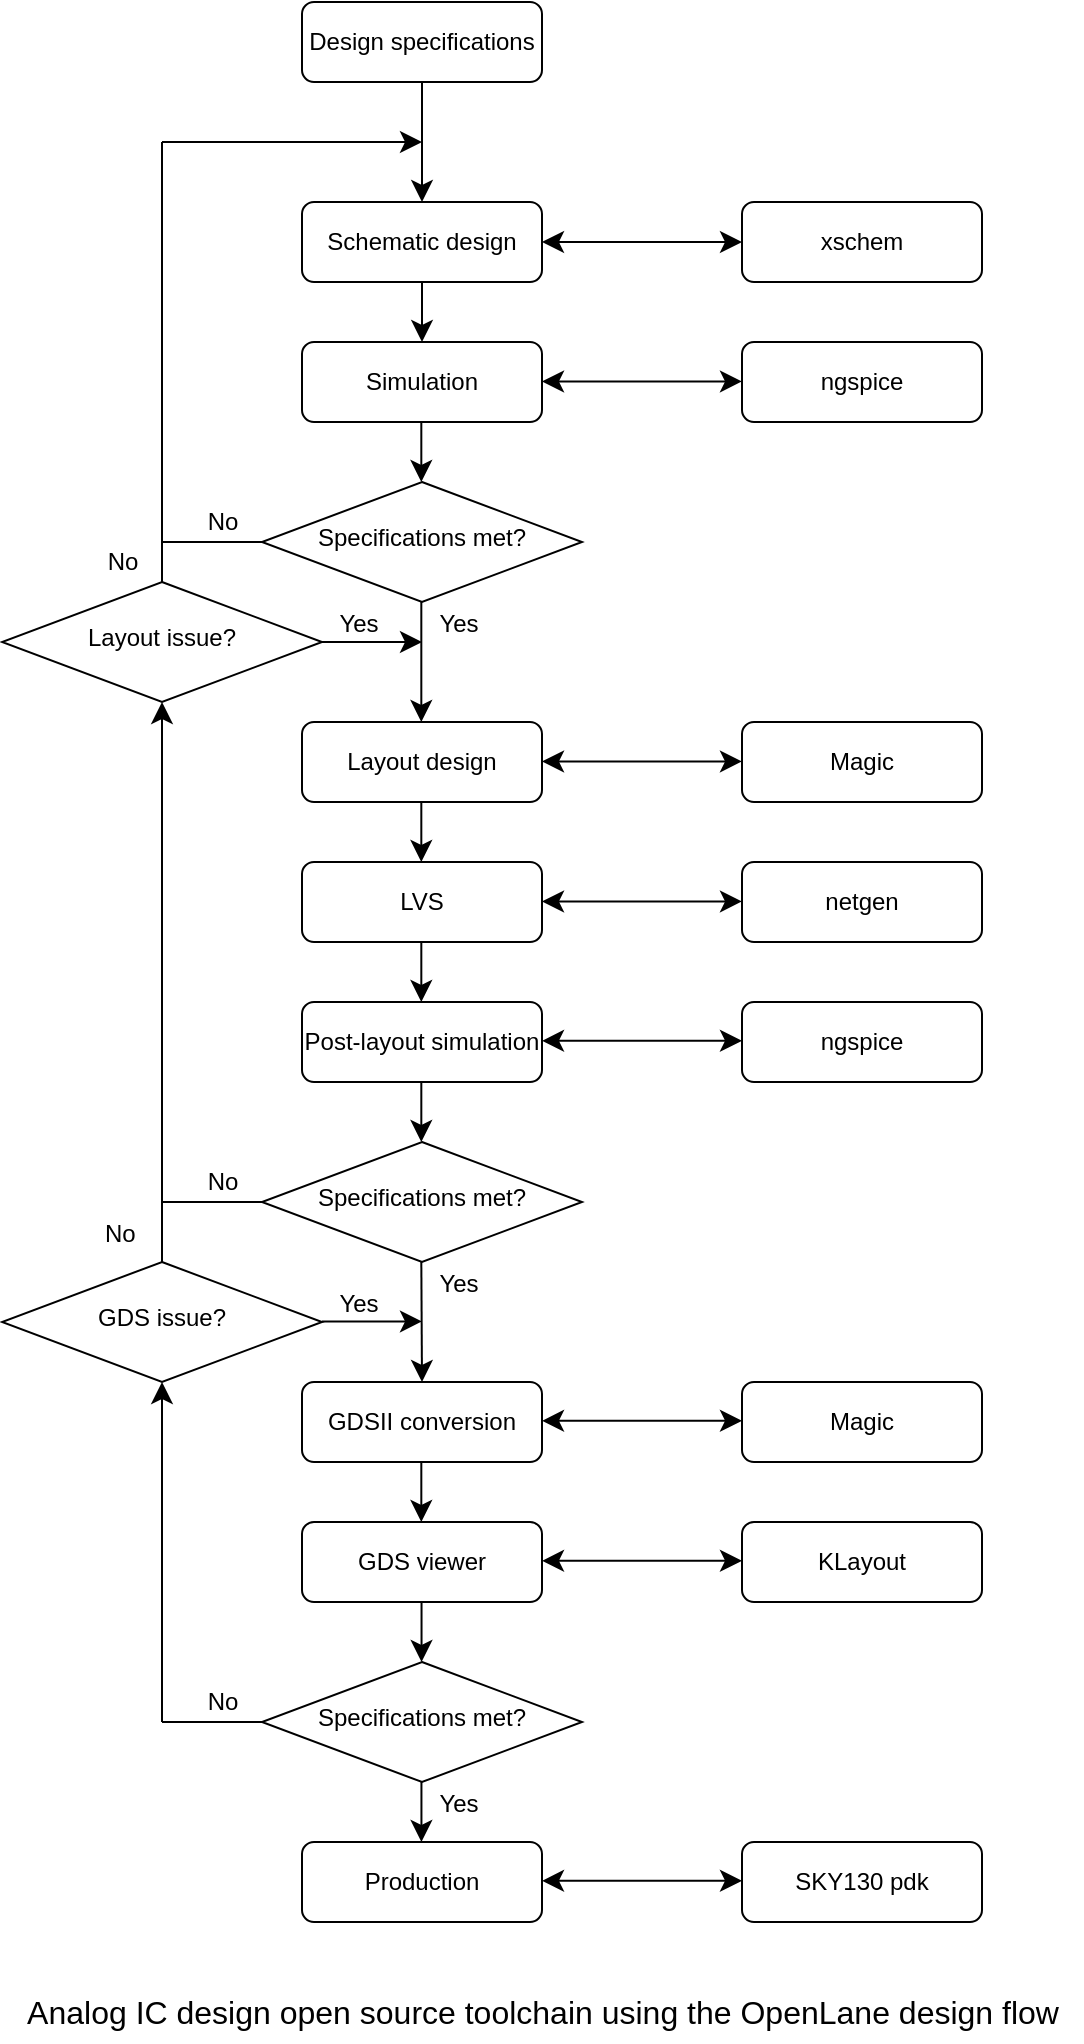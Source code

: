<mxfile version="24.0.4" type="github">
  <diagram id="C5RBs43oDa-KdzZeNtuy" name="Page-1">
    <mxGraphModel dx="828" dy="1126" grid="1" gridSize="10" guides="1" tooltips="1" connect="1" arrows="1" fold="1" page="1" pageScale="1" pageWidth="827" pageHeight="1169" math="0" shadow="0">
      <root>
        <mxCell id="WIyWlLk6GJQsqaUBKTNV-0" />
        <mxCell id="WIyWlLk6GJQsqaUBKTNV-1" parent="WIyWlLk6GJQsqaUBKTNV-0" />
        <mxCell id="WIyWlLk6GJQsqaUBKTNV-3" value="Schematic design" style="rounded=1;whiteSpace=wrap;html=1;fontSize=12;glass=0;strokeWidth=1;shadow=0;labelBackgroundColor=none;" parent="WIyWlLk6GJQsqaUBKTNV-1" vertex="1">
          <mxGeometry x="180" y="120" width="120" height="40" as="geometry" />
        </mxCell>
        <mxCell id="vW60CGSpnrofZByN1J5r-2" style="edgeStyle=none;curved=1;rounded=0;orthogonalLoop=1;jettySize=auto;html=1;fontSize=12;startSize=8;endSize=8;labelBackgroundColor=none;fontColor=default;" edge="1" parent="WIyWlLk6GJQsqaUBKTNV-1" target="WIyWlLk6GJQsqaUBKTNV-3">
          <mxGeometry relative="1" as="geometry">
            <mxPoint x="240" y="60" as="sourcePoint" />
          </mxGeometry>
        </mxCell>
        <mxCell id="vW60CGSpnrofZByN1J5r-1" value="Design specifications" style="rounded=1;whiteSpace=wrap;html=1;fontSize=12;glass=0;strokeWidth=1;shadow=0;labelBackgroundColor=none;" vertex="1" parent="WIyWlLk6GJQsqaUBKTNV-1">
          <mxGeometry x="180" y="20" width="120" height="40" as="geometry" />
        </mxCell>
        <mxCell id="vW60CGSpnrofZByN1J5r-5" value="" style="endArrow=none;html=1;rounded=0;fontSize=12;startSize=8;endSize=8;curved=1;entryX=0;entryY=0.5;entryDx=0;entryDy=0;labelBackgroundColor=none;fontColor=default;" edge="1" parent="WIyWlLk6GJQsqaUBKTNV-1" target="WIyWlLk6GJQsqaUBKTNV-6">
          <mxGeometry width="50" height="50" relative="1" as="geometry">
            <mxPoint x="110" y="290" as="sourcePoint" />
            <mxPoint x="160" y="240" as="targetPoint" />
          </mxGeometry>
        </mxCell>
        <mxCell id="vW60CGSpnrofZByN1J5r-11" value="No" style="edgeLabel;html=1;align=center;verticalAlign=middle;resizable=0;points=[];fontSize=12;labelBackgroundColor=none;" vertex="1" connectable="0" parent="vW60CGSpnrofZByN1J5r-5">
          <mxGeometry x="-0.433" y="1" relative="1" as="geometry">
            <mxPoint x="16" y="-9" as="offset" />
          </mxGeometry>
        </mxCell>
        <mxCell id="vW60CGSpnrofZByN1J5r-6" value="" style="endArrow=classic;html=1;rounded=0;fontSize=12;startSize=8;endSize=8;curved=1;labelBackgroundColor=none;fontColor=default;" edge="1" parent="WIyWlLk6GJQsqaUBKTNV-1">
          <mxGeometry width="50" height="50" relative="1" as="geometry">
            <mxPoint x="110" y="90" as="sourcePoint" />
            <mxPoint x="240" y="90" as="targetPoint" />
          </mxGeometry>
        </mxCell>
        <mxCell id="vW60CGSpnrofZByN1J5r-7" value="" style="endArrow=none;html=1;rounded=0;fontSize=12;startSize=8;endSize=8;curved=1;labelBackgroundColor=none;fontColor=default;" edge="1" parent="WIyWlLk6GJQsqaUBKTNV-1">
          <mxGeometry width="50" height="50" relative="1" as="geometry">
            <mxPoint x="110" y="290" as="sourcePoint" />
            <mxPoint x="110" y="90" as="targetPoint" />
          </mxGeometry>
        </mxCell>
        <mxCell id="WIyWlLk6GJQsqaUBKTNV-6" value="Specifications met?" style="rhombus;whiteSpace=wrap;html=1;shadow=0;fontFamily=Helvetica;fontSize=12;align=center;strokeWidth=1;spacing=6;spacingTop=-4;labelBackgroundColor=none;" parent="WIyWlLk6GJQsqaUBKTNV-1" vertex="1">
          <mxGeometry x="160" y="260" width="160" height="60" as="geometry" />
        </mxCell>
        <mxCell id="vW60CGSpnrofZByN1J5r-14" value="Simulation" style="rounded=1;whiteSpace=wrap;html=1;fontSize=12;glass=0;strokeWidth=1;shadow=0;labelBackgroundColor=none;" vertex="1" parent="WIyWlLk6GJQsqaUBKTNV-1">
          <mxGeometry x="180" y="190" width="120" height="40" as="geometry" />
        </mxCell>
        <mxCell id="vW60CGSpnrofZByN1J5r-16" value="Layout design" style="rounded=1;whiteSpace=wrap;html=1;fontSize=12;glass=0;strokeWidth=1;shadow=0;labelBackgroundColor=none;" vertex="1" parent="WIyWlLk6GJQsqaUBKTNV-1">
          <mxGeometry x="180" y="380" width="120" height="40" as="geometry" />
        </mxCell>
        <mxCell id="vW60CGSpnrofZByN1J5r-21" value="LVS" style="rounded=1;whiteSpace=wrap;html=1;fontSize=12;glass=0;strokeWidth=1;shadow=0;labelBackgroundColor=none;" vertex="1" parent="WIyWlLk6GJQsqaUBKTNV-1">
          <mxGeometry x="180" y="450" width="120" height="40" as="geometry" />
        </mxCell>
        <mxCell id="vW60CGSpnrofZByN1J5r-22" value="Post-layout simulation" style="rounded=1;whiteSpace=wrap;html=1;fontSize=12;glass=0;strokeWidth=1;shadow=0;labelBackgroundColor=none;" vertex="1" parent="WIyWlLk6GJQsqaUBKTNV-1">
          <mxGeometry x="180" y="520" width="120" height="40" as="geometry" />
        </mxCell>
        <mxCell id="vW60CGSpnrofZByN1J5r-26" value="" style="endArrow=none;html=1;rounded=0;fontSize=12;startSize=8;endSize=8;curved=1;entryX=0;entryY=0.5;entryDx=0;entryDy=0;labelBackgroundColor=none;fontColor=default;" edge="1" parent="WIyWlLk6GJQsqaUBKTNV-1" target="vW60CGSpnrofZByN1J5r-28">
          <mxGeometry width="50" height="50" relative="1" as="geometry">
            <mxPoint x="110" y="620" as="sourcePoint" />
            <mxPoint x="160" y="570" as="targetPoint" />
          </mxGeometry>
        </mxCell>
        <mxCell id="vW60CGSpnrofZByN1J5r-27" value="No" style="edgeLabel;html=1;align=center;verticalAlign=middle;resizable=0;points=[];fontSize=12;labelBackgroundColor=none;" vertex="1" connectable="0" parent="vW60CGSpnrofZByN1J5r-26">
          <mxGeometry x="-0.433" y="1" relative="1" as="geometry">
            <mxPoint x="16" y="-9" as="offset" />
          </mxGeometry>
        </mxCell>
        <mxCell id="vW60CGSpnrofZByN1J5r-28" value="Specifications met?" style="rhombus;whiteSpace=wrap;html=1;shadow=0;fontFamily=Helvetica;fontSize=12;align=center;strokeWidth=1;spacing=6;spacingTop=-4;labelBackgroundColor=none;" vertex="1" parent="WIyWlLk6GJQsqaUBKTNV-1">
          <mxGeometry x="160" y="590" width="160" height="60" as="geometry" />
        </mxCell>
        <mxCell id="vW60CGSpnrofZByN1J5r-29" value="GDSII conversion" style="rounded=1;whiteSpace=wrap;html=1;fontSize=12;glass=0;strokeWidth=1;shadow=0;labelBackgroundColor=none;" vertex="1" parent="WIyWlLk6GJQsqaUBKTNV-1">
          <mxGeometry x="180" y="710" width="120" height="40" as="geometry" />
        </mxCell>
        <mxCell id="vW60CGSpnrofZByN1J5r-30" value="GDS viewer" style="rounded=1;whiteSpace=wrap;html=1;fontSize=12;glass=0;strokeWidth=1;shadow=0;labelBackgroundColor=none;" vertex="1" parent="WIyWlLk6GJQsqaUBKTNV-1">
          <mxGeometry x="180" y="780" width="120" height="40" as="geometry" />
        </mxCell>
        <mxCell id="vW60CGSpnrofZByN1J5r-31" value="" style="endArrow=classic;html=1;rounded=0;fontSize=12;startSize=8;endSize=8;curved=1;exitX=0.5;exitY=1;exitDx=0;exitDy=0;entryX=0.5;entryY=0;entryDx=0;entryDy=0;labelBackgroundColor=none;fontColor=default;" edge="1" parent="WIyWlLk6GJQsqaUBKTNV-1" source="WIyWlLk6GJQsqaUBKTNV-3" target="vW60CGSpnrofZByN1J5r-14">
          <mxGeometry width="50" height="50" relative="1" as="geometry">
            <mxPoint x="290" y="200" as="sourcePoint" />
            <mxPoint x="340" y="150" as="targetPoint" />
          </mxGeometry>
        </mxCell>
        <mxCell id="vW60CGSpnrofZByN1J5r-33" value="" style="endArrow=classic;html=1;rounded=0;fontSize=12;startSize=8;endSize=8;curved=1;exitX=0.5;exitY=1;exitDx=0;exitDy=0;entryX=0.5;entryY=0;entryDx=0;entryDy=0;labelBackgroundColor=none;fontColor=default;" edge="1" parent="WIyWlLk6GJQsqaUBKTNV-1">
          <mxGeometry width="50" height="50" relative="1" as="geometry">
            <mxPoint x="239.66" y="230" as="sourcePoint" />
            <mxPoint x="239.66" y="260" as="targetPoint" />
          </mxGeometry>
        </mxCell>
        <mxCell id="vW60CGSpnrofZByN1J5r-35" value="" style="endArrow=classic;html=1;rounded=0;fontSize=12;startSize=8;endSize=8;curved=1;exitX=0.5;exitY=1;exitDx=0;exitDy=0;entryX=0.5;entryY=0;entryDx=0;entryDy=0;labelBackgroundColor=none;fontColor=default;" edge="1" parent="WIyWlLk6GJQsqaUBKTNV-1">
          <mxGeometry width="50" height="50" relative="1" as="geometry">
            <mxPoint x="239.66" y="420" as="sourcePoint" />
            <mxPoint x="239.66" y="450" as="targetPoint" />
          </mxGeometry>
        </mxCell>
        <mxCell id="vW60CGSpnrofZByN1J5r-36" value="" style="endArrow=classic;html=1;rounded=0;fontSize=12;startSize=8;endSize=8;curved=1;exitX=0.5;exitY=1;exitDx=0;exitDy=0;entryX=0.5;entryY=0;entryDx=0;entryDy=0;labelBackgroundColor=none;fontColor=default;" edge="1" parent="WIyWlLk6GJQsqaUBKTNV-1">
          <mxGeometry width="50" height="50" relative="1" as="geometry">
            <mxPoint x="239.66" y="490" as="sourcePoint" />
            <mxPoint x="239.66" y="520" as="targetPoint" />
          </mxGeometry>
        </mxCell>
        <mxCell id="vW60CGSpnrofZByN1J5r-37" value="" style="endArrow=classic;html=1;rounded=0;fontSize=12;startSize=8;endSize=8;curved=1;exitX=0.5;exitY=1;exitDx=0;exitDy=0;entryX=0.5;entryY=0;entryDx=0;entryDy=0;labelBackgroundColor=none;fontColor=default;" edge="1" parent="WIyWlLk6GJQsqaUBKTNV-1">
          <mxGeometry width="50" height="50" relative="1" as="geometry">
            <mxPoint x="239.66" y="560" as="sourcePoint" />
            <mxPoint x="239.66" y="590" as="targetPoint" />
          </mxGeometry>
        </mxCell>
        <mxCell id="vW60CGSpnrofZByN1J5r-38" value="" style="endArrow=classic;html=1;rounded=0;fontSize=12;startSize=8;endSize=8;curved=1;exitX=0.5;exitY=1;exitDx=0;exitDy=0;entryX=0.5;entryY=0;entryDx=0;entryDy=0;labelBackgroundColor=none;fontColor=default;" edge="1" parent="WIyWlLk6GJQsqaUBKTNV-1" target="vW60CGSpnrofZByN1J5r-29">
          <mxGeometry width="50" height="50" relative="1" as="geometry">
            <mxPoint x="239.66" y="650" as="sourcePoint" />
            <mxPoint x="239.66" y="680" as="targetPoint" />
          </mxGeometry>
        </mxCell>
        <mxCell id="vW60CGSpnrofZByN1J5r-39" value="" style="endArrow=classic;html=1;rounded=0;fontSize=12;startSize=8;endSize=8;curved=1;exitX=0.5;exitY=1;exitDx=0;exitDy=0;entryX=0.5;entryY=0;entryDx=0;entryDy=0;labelBackgroundColor=none;fontColor=default;" edge="1" parent="WIyWlLk6GJQsqaUBKTNV-1">
          <mxGeometry width="50" height="50" relative="1" as="geometry">
            <mxPoint x="239.66" y="750" as="sourcePoint" />
            <mxPoint x="239.66" y="780" as="targetPoint" />
          </mxGeometry>
        </mxCell>
        <mxCell id="vW60CGSpnrofZByN1J5r-41" style="edgeStyle=none;curved=1;rounded=0;orthogonalLoop=1;jettySize=auto;html=1;fontSize=12;startSize=8;endSize=8;labelBackgroundColor=none;fontColor=default;" edge="1" parent="WIyWlLk6GJQsqaUBKTNV-1">
          <mxGeometry relative="1" as="geometry">
            <mxPoint x="239.66" y="320" as="sourcePoint" />
            <mxPoint x="239.66" y="380" as="targetPoint" />
          </mxGeometry>
        </mxCell>
        <mxCell id="vW60CGSpnrofZByN1J5r-44" value="Yes" style="edgeLabel;html=1;align=center;verticalAlign=middle;resizable=0;points=[];fontSize=12;labelBackgroundColor=none;" vertex="1" connectable="0" parent="WIyWlLk6GJQsqaUBKTNV-1">
          <mxGeometry x="259.998" y="330" as="geometry">
            <mxPoint x="-2" y="1" as="offset" />
          </mxGeometry>
        </mxCell>
        <mxCell id="vW60CGSpnrofZByN1J5r-45" value="Yes" style="edgeLabel;html=1;align=center;verticalAlign=middle;resizable=0;points=[];fontSize=12;labelBackgroundColor=none;" vertex="1" connectable="0" parent="WIyWlLk6GJQsqaUBKTNV-1">
          <mxGeometry x="259.998" y="660" as="geometry">
            <mxPoint x="-2" y="1" as="offset" />
          </mxGeometry>
        </mxCell>
        <mxCell id="vW60CGSpnrofZByN1J5r-46" value="Layout issue?" style="rhombus;whiteSpace=wrap;html=1;shadow=0;fontFamily=Helvetica;fontSize=12;align=center;strokeWidth=1;spacing=6;spacingTop=-4;labelBackgroundColor=none;" vertex="1" parent="WIyWlLk6GJQsqaUBKTNV-1">
          <mxGeometry x="30" y="310" width="160" height="60" as="geometry" />
        </mxCell>
        <mxCell id="vW60CGSpnrofZByN1J5r-47" value="" style="endArrow=classic;html=1;rounded=0;fontSize=12;startSize=8;endSize=8;curved=1;labelBackgroundColor=none;fontColor=default;" edge="1" parent="WIyWlLk6GJQsqaUBKTNV-1">
          <mxGeometry width="50" height="50" relative="1" as="geometry">
            <mxPoint x="190" y="340" as="sourcePoint" />
            <mxPoint x="240" y="340" as="targetPoint" />
          </mxGeometry>
        </mxCell>
        <mxCell id="vW60CGSpnrofZByN1J5r-48" value="Yes" style="edgeLabel;html=1;align=center;verticalAlign=middle;resizable=0;points=[];fontSize=12;labelBackgroundColor=none;" vertex="1" connectable="0" parent="WIyWlLk6GJQsqaUBKTNV-1">
          <mxGeometry x="209.998" y="330" as="geometry">
            <mxPoint x="-2" y="1" as="offset" />
          </mxGeometry>
        </mxCell>
        <mxCell id="vW60CGSpnrofZByN1J5r-49" value="" style="endArrow=none;html=1;rounded=0;fontSize=12;startSize=8;endSize=8;curved=1;exitX=0.5;exitY=0;exitDx=0;exitDy=0;labelBackgroundColor=none;fontColor=default;" edge="1" parent="WIyWlLk6GJQsqaUBKTNV-1" source="vW60CGSpnrofZByN1J5r-46">
          <mxGeometry width="50" height="50" relative="1" as="geometry">
            <mxPoint x="50" y="290" as="sourcePoint" />
            <mxPoint x="110" y="290" as="targetPoint" />
          </mxGeometry>
        </mxCell>
        <mxCell id="vW60CGSpnrofZByN1J5r-50" value="No" style="edgeLabel;html=1;align=center;verticalAlign=middle;resizable=0;points=[];fontSize=12;labelBackgroundColor=none;" vertex="1" connectable="0" parent="WIyWlLk6GJQsqaUBKTNV-1">
          <mxGeometry x="89.996" y="300" as="geometry" />
        </mxCell>
        <mxCell id="vW60CGSpnrofZByN1J5r-51" value="" style="endArrow=classic;html=1;rounded=0;fontSize=12;startSize=8;endSize=8;curved=1;entryX=0.5;entryY=1;entryDx=0;entryDy=0;" edge="1" parent="WIyWlLk6GJQsqaUBKTNV-1" target="vW60CGSpnrofZByN1J5r-46">
          <mxGeometry width="50" height="50" relative="1" as="geometry">
            <mxPoint x="110" y="620" as="sourcePoint" />
            <mxPoint x="40" y="430" as="targetPoint" />
          </mxGeometry>
        </mxCell>
        <mxCell id="vW60CGSpnrofZByN1J5r-52" value="" style="endArrow=none;html=1;rounded=0;fontSize=12;startSize=8;endSize=8;curved=1;entryX=0;entryY=0.5;entryDx=0;entryDy=0;labelBackgroundColor=none;fontColor=default;" edge="1" parent="WIyWlLk6GJQsqaUBKTNV-1" target="vW60CGSpnrofZByN1J5r-54">
          <mxGeometry width="50" height="50" relative="1" as="geometry">
            <mxPoint x="110" y="880" as="sourcePoint" />
            <mxPoint x="160" y="800" as="targetPoint" />
          </mxGeometry>
        </mxCell>
        <mxCell id="vW60CGSpnrofZByN1J5r-53" value="No" style="edgeLabel;html=1;align=center;verticalAlign=middle;resizable=0;points=[];fontSize=12;labelBackgroundColor=none;" vertex="1" connectable="0" parent="vW60CGSpnrofZByN1J5r-52">
          <mxGeometry x="-0.433" y="1" relative="1" as="geometry">
            <mxPoint x="16" y="-9" as="offset" />
          </mxGeometry>
        </mxCell>
        <mxCell id="vW60CGSpnrofZByN1J5r-54" value="Specifications met?" style="rhombus;whiteSpace=wrap;html=1;shadow=0;fontFamily=Helvetica;fontSize=12;align=center;strokeWidth=1;spacing=6;spacingTop=-4;labelBackgroundColor=none;" vertex="1" parent="WIyWlLk6GJQsqaUBKTNV-1">
          <mxGeometry x="160" y="850" width="160" height="60" as="geometry" />
        </mxCell>
        <mxCell id="vW60CGSpnrofZByN1J5r-55" value="Yes" style="edgeLabel;html=1;align=center;verticalAlign=middle;resizable=0;points=[];fontSize=12;labelBackgroundColor=none;" vertex="1" connectable="0" parent="WIyWlLk6GJQsqaUBKTNV-1">
          <mxGeometry x="259.998" y="920" as="geometry">
            <mxPoint x="-2" y="1" as="offset" />
          </mxGeometry>
        </mxCell>
        <mxCell id="vW60CGSpnrofZByN1J5r-56" value="" style="endArrow=classic;html=1;rounded=0;fontSize=12;startSize=8;endSize=8;curved=1;exitX=0.5;exitY=1;exitDx=0;exitDy=0;entryX=0.5;entryY=0;entryDx=0;entryDy=0;labelBackgroundColor=none;fontColor=default;" edge="1" parent="WIyWlLk6GJQsqaUBKTNV-1">
          <mxGeometry width="50" height="50" relative="1" as="geometry">
            <mxPoint x="239.77" y="820" as="sourcePoint" />
            <mxPoint x="239.77" y="850" as="targetPoint" />
          </mxGeometry>
        </mxCell>
        <mxCell id="vW60CGSpnrofZByN1J5r-57" value="GDS issue?" style="rhombus;whiteSpace=wrap;html=1;shadow=0;fontFamily=Helvetica;fontSize=12;align=center;strokeWidth=1;spacing=6;spacingTop=-4;labelBackgroundColor=none;" vertex="1" parent="WIyWlLk6GJQsqaUBKTNV-1">
          <mxGeometry x="30" y="650" width="160" height="60" as="geometry" />
        </mxCell>
        <mxCell id="vW60CGSpnrofZByN1J5r-58" value="" style="endArrow=classic;html=1;rounded=0;fontSize=12;startSize=8;endSize=8;curved=1;entryX=0.5;entryY=1;entryDx=0;entryDy=0;" edge="1" parent="WIyWlLk6GJQsqaUBKTNV-1" target="vW60CGSpnrofZByN1J5r-57">
          <mxGeometry width="50" height="50" relative="1" as="geometry">
            <mxPoint x="110" y="880" as="sourcePoint" />
            <mxPoint x="160" y="640" as="targetPoint" />
          </mxGeometry>
        </mxCell>
        <mxCell id="vW60CGSpnrofZByN1J5r-59" value="" style="endArrow=none;html=1;rounded=0;fontSize=12;startSize=8;endSize=8;curved=1;exitX=0.5;exitY=0;exitDx=0;exitDy=0;" edge="1" parent="WIyWlLk6GJQsqaUBKTNV-1" source="vW60CGSpnrofZByN1J5r-57">
          <mxGeometry width="50" height="50" relative="1" as="geometry">
            <mxPoint x="60" y="670" as="sourcePoint" />
            <mxPoint x="110" y="620" as="targetPoint" />
          </mxGeometry>
        </mxCell>
        <mxCell id="vW60CGSpnrofZByN1J5r-60" value="&amp;nbsp;No" style="edgeLabel;html=1;align=center;verticalAlign=middle;resizable=0;points=[];fontSize=12;labelBackgroundColor=none;" vertex="1" connectable="0" parent="WIyWlLk6GJQsqaUBKTNV-1">
          <mxGeometry x="130.004" y="620" as="geometry">
            <mxPoint x="-43" y="16" as="offset" />
          </mxGeometry>
        </mxCell>
        <mxCell id="vW60CGSpnrofZByN1J5r-61" value="" style="endArrow=classic;html=1;rounded=0;fontSize=12;startSize=8;endSize=8;curved=1;labelBackgroundColor=none;fontColor=default;" edge="1" parent="WIyWlLk6GJQsqaUBKTNV-1">
          <mxGeometry width="50" height="50" relative="1" as="geometry">
            <mxPoint x="190" y="679.72" as="sourcePoint" />
            <mxPoint x="240" y="679.72" as="targetPoint" />
          </mxGeometry>
        </mxCell>
        <mxCell id="vW60CGSpnrofZByN1J5r-62" value="Yes" style="edgeLabel;html=1;align=center;verticalAlign=middle;resizable=0;points=[];fontSize=12;labelBackgroundColor=none;" vertex="1" connectable="0" parent="WIyWlLk6GJQsqaUBKTNV-1">
          <mxGeometry x="209.998" y="670" as="geometry">
            <mxPoint x="-2" y="1" as="offset" />
          </mxGeometry>
        </mxCell>
        <mxCell id="vW60CGSpnrofZByN1J5r-63" value="" style="endArrow=classic;html=1;rounded=0;fontSize=12;startSize=8;endSize=8;curved=1;exitX=0.5;exitY=1;exitDx=0;exitDy=0;entryX=0.5;entryY=0;entryDx=0;entryDy=0;labelBackgroundColor=none;fontColor=default;" edge="1" parent="WIyWlLk6GJQsqaUBKTNV-1">
          <mxGeometry width="50" height="50" relative="1" as="geometry">
            <mxPoint x="239.72" y="910" as="sourcePoint" />
            <mxPoint x="239.72" y="940" as="targetPoint" />
          </mxGeometry>
        </mxCell>
        <mxCell id="vW60CGSpnrofZByN1J5r-64" value="Production" style="rounded=1;whiteSpace=wrap;html=1;fontSize=12;glass=0;strokeWidth=1;shadow=0;labelBackgroundColor=none;" vertex="1" parent="WIyWlLk6GJQsqaUBKTNV-1">
          <mxGeometry x="180" y="940" width="120" height="40" as="geometry" />
        </mxCell>
        <mxCell id="vW60CGSpnrofZByN1J5r-65" value="xschem" style="rounded=1;whiteSpace=wrap;html=1;fontSize=12;glass=0;strokeWidth=1;shadow=0;labelBackgroundColor=none;" vertex="1" parent="WIyWlLk6GJQsqaUBKTNV-1">
          <mxGeometry x="400" y="120" width="120" height="40" as="geometry" />
        </mxCell>
        <mxCell id="vW60CGSpnrofZByN1J5r-66" value="ngspice" style="rounded=1;whiteSpace=wrap;html=1;fontSize=12;glass=0;strokeWidth=1;shadow=0;labelBackgroundColor=none;" vertex="1" parent="WIyWlLk6GJQsqaUBKTNV-1">
          <mxGeometry x="400" y="190" width="120" height="40" as="geometry" />
        </mxCell>
        <mxCell id="vW60CGSpnrofZByN1J5r-67" value="Magic" style="rounded=1;whiteSpace=wrap;html=1;fontSize=12;glass=0;strokeWidth=1;shadow=0;labelBackgroundColor=none;" vertex="1" parent="WIyWlLk6GJQsqaUBKTNV-1">
          <mxGeometry x="400" y="380" width="120" height="40" as="geometry" />
        </mxCell>
        <mxCell id="vW60CGSpnrofZByN1J5r-68" value="netgen" style="rounded=1;whiteSpace=wrap;html=1;fontSize=12;glass=0;strokeWidth=1;shadow=0;labelBackgroundColor=none;" vertex="1" parent="WIyWlLk6GJQsqaUBKTNV-1">
          <mxGeometry x="400" y="450" width="120" height="40" as="geometry" />
        </mxCell>
        <mxCell id="vW60CGSpnrofZByN1J5r-69" value="ngspice" style="rounded=1;whiteSpace=wrap;html=1;fontSize=12;glass=0;strokeWidth=1;shadow=0;labelBackgroundColor=none;" vertex="1" parent="WIyWlLk6GJQsqaUBKTNV-1">
          <mxGeometry x="400" y="520" width="120" height="40" as="geometry" />
        </mxCell>
        <mxCell id="vW60CGSpnrofZByN1J5r-70" value="Magic" style="rounded=1;whiteSpace=wrap;html=1;fontSize=12;glass=0;strokeWidth=1;shadow=0;labelBackgroundColor=none;" vertex="1" parent="WIyWlLk6GJQsqaUBKTNV-1">
          <mxGeometry x="400" y="710" width="120" height="40" as="geometry" />
        </mxCell>
        <mxCell id="vW60CGSpnrofZByN1J5r-71" value="KLayout" style="rounded=1;whiteSpace=wrap;html=1;fontSize=12;glass=0;strokeWidth=1;shadow=0;labelBackgroundColor=none;" vertex="1" parent="WIyWlLk6GJQsqaUBKTNV-1">
          <mxGeometry x="400" y="780" width="120" height="40" as="geometry" />
        </mxCell>
        <mxCell id="vW60CGSpnrofZByN1J5r-72" value="SKY130 pdk" style="rounded=1;whiteSpace=wrap;html=1;fontSize=12;glass=0;strokeWidth=1;shadow=0;labelBackgroundColor=none;" vertex="1" parent="WIyWlLk6GJQsqaUBKTNV-1">
          <mxGeometry x="400" y="940" width="120" height="40" as="geometry" />
        </mxCell>
        <mxCell id="vW60CGSpnrofZByN1J5r-73" value="" style="endArrow=classic;startArrow=classic;html=1;rounded=0;fontSize=12;startSize=8;endSize=8;curved=1;entryX=0;entryY=0.5;entryDx=0;entryDy=0;" edge="1" parent="WIyWlLk6GJQsqaUBKTNV-1" target="vW60CGSpnrofZByN1J5r-65">
          <mxGeometry width="50" height="50" relative="1" as="geometry">
            <mxPoint x="300" y="140" as="sourcePoint" />
            <mxPoint x="350" y="90" as="targetPoint" />
          </mxGeometry>
        </mxCell>
        <mxCell id="vW60CGSpnrofZByN1J5r-74" value="" style="endArrow=classic;startArrow=classic;html=1;rounded=0;fontSize=12;startSize=8;endSize=8;curved=1;entryX=0;entryY=0.5;entryDx=0;entryDy=0;" edge="1" parent="WIyWlLk6GJQsqaUBKTNV-1">
          <mxGeometry width="50" height="50" relative="1" as="geometry">
            <mxPoint x="300" y="209.72" as="sourcePoint" />
            <mxPoint x="400" y="209.72" as="targetPoint" />
          </mxGeometry>
        </mxCell>
        <mxCell id="vW60CGSpnrofZByN1J5r-75" value="" style="endArrow=classic;startArrow=classic;html=1;rounded=0;fontSize=12;startSize=8;endSize=8;curved=1;entryX=0;entryY=0.5;entryDx=0;entryDy=0;" edge="1" parent="WIyWlLk6GJQsqaUBKTNV-1">
          <mxGeometry width="50" height="50" relative="1" as="geometry">
            <mxPoint x="300" y="399.72" as="sourcePoint" />
            <mxPoint x="400" y="399.72" as="targetPoint" />
          </mxGeometry>
        </mxCell>
        <mxCell id="vW60CGSpnrofZByN1J5r-76" value="" style="endArrow=classic;startArrow=classic;html=1;rounded=0;fontSize=12;startSize=8;endSize=8;curved=1;entryX=0;entryY=0.5;entryDx=0;entryDy=0;" edge="1" parent="WIyWlLk6GJQsqaUBKTNV-1">
          <mxGeometry width="50" height="50" relative="1" as="geometry">
            <mxPoint x="300" y="469.72" as="sourcePoint" />
            <mxPoint x="400" y="469.72" as="targetPoint" />
          </mxGeometry>
        </mxCell>
        <mxCell id="vW60CGSpnrofZByN1J5r-77" value="" style="endArrow=classic;startArrow=classic;html=1;rounded=0;fontSize=12;startSize=8;endSize=8;curved=1;entryX=0;entryY=0.5;entryDx=0;entryDy=0;" edge="1" parent="WIyWlLk6GJQsqaUBKTNV-1">
          <mxGeometry width="50" height="50" relative="1" as="geometry">
            <mxPoint x="300" y="539.41" as="sourcePoint" />
            <mxPoint x="400" y="539.41" as="targetPoint" />
          </mxGeometry>
        </mxCell>
        <mxCell id="vW60CGSpnrofZByN1J5r-78" value="" style="endArrow=classic;startArrow=classic;html=1;rounded=0;fontSize=12;startSize=8;endSize=8;curved=1;entryX=0;entryY=0.5;entryDx=0;entryDy=0;" edge="1" parent="WIyWlLk6GJQsqaUBKTNV-1">
          <mxGeometry width="50" height="50" relative="1" as="geometry">
            <mxPoint x="300" y="729.41" as="sourcePoint" />
            <mxPoint x="400" y="729.41" as="targetPoint" />
          </mxGeometry>
        </mxCell>
        <mxCell id="vW60CGSpnrofZByN1J5r-79" value="" style="endArrow=classic;startArrow=classic;html=1;rounded=0;fontSize=12;startSize=8;endSize=8;curved=1;entryX=0;entryY=0.5;entryDx=0;entryDy=0;" edge="1" parent="WIyWlLk6GJQsqaUBKTNV-1">
          <mxGeometry width="50" height="50" relative="1" as="geometry">
            <mxPoint x="300" y="799.41" as="sourcePoint" />
            <mxPoint x="400" y="799.41" as="targetPoint" />
          </mxGeometry>
        </mxCell>
        <mxCell id="vW60CGSpnrofZByN1J5r-80" value="" style="endArrow=classic;startArrow=classic;html=1;rounded=0;fontSize=12;startSize=8;endSize=8;curved=1;entryX=0;entryY=0.5;entryDx=0;entryDy=0;" edge="1" parent="WIyWlLk6GJQsqaUBKTNV-1">
          <mxGeometry width="50" height="50" relative="1" as="geometry">
            <mxPoint x="300" y="959.41" as="sourcePoint" />
            <mxPoint x="400" y="959.41" as="targetPoint" />
          </mxGeometry>
        </mxCell>
        <mxCell id="vW60CGSpnrofZByN1J5r-81" value="Analog IC design open source toolchain using the OpenLane design flow" style="text;html=1;align=center;verticalAlign=middle;resizable=0;points=[];autosize=1;strokeColor=none;fillColor=none;fontSize=16;" vertex="1" parent="WIyWlLk6GJQsqaUBKTNV-1">
          <mxGeometry x="30" y="1010" width="540" height="30" as="geometry" />
        </mxCell>
      </root>
    </mxGraphModel>
  </diagram>
</mxfile>
